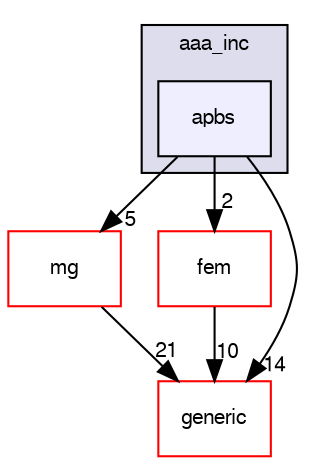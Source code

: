 digraph "src/aaa_inc/apbs/" {
  compound=true
  node [ fontsize="10", fontname="FreeSans"];
  edge [ labelfontsize="10", labelfontname="FreeSans"];
  subgraph clusterdir_17c7ea3365fe63f08b0927394cad93f6 {
    graph [ bgcolor="#ddddee", pencolor="black", label="aaa_inc" fontname="FreeSans", fontsize="10", URL="dir_17c7ea3365fe63f08b0927394cad93f6.html"]
  dir_d402d0aaa89ec1d33e3b6172420e9647 [shape=box, label="apbs", style="filled", fillcolor="#eeeeff", pencolor="black", URL="dir_d402d0aaa89ec1d33e3b6172420e9647.html"];
  }
  dir_1d197ef0d9947f4cc1ac44e7f59e2b57 [shape=box label="mg" fillcolor="white" style="filled" color="red" URL="dir_1d197ef0d9947f4cc1ac44e7f59e2b57.html"];
  dir_325c623946aaadef5114ca9e069898d6 [shape=box label="fem" fillcolor="white" style="filled" color="red" URL="dir_325c623946aaadef5114ca9e069898d6.html"];
  dir_4075b182e53a3873a42d885f4e1e98c4 [shape=box label="generic" fillcolor="white" style="filled" color="red" URL="dir_4075b182e53a3873a42d885f4e1e98c4.html"];
  dir_1d197ef0d9947f4cc1ac44e7f59e2b57->dir_4075b182e53a3873a42d885f4e1e98c4 [headlabel="21", labeldistance=1.5 headhref="dir_000011_000009.html"];
  dir_325c623946aaadef5114ca9e069898d6->dir_4075b182e53a3873a42d885f4e1e98c4 [headlabel="10", labeldistance=1.5 headhref="dir_000007_000009.html"];
  dir_d402d0aaa89ec1d33e3b6172420e9647->dir_1d197ef0d9947f4cc1ac44e7f59e2b57 [headlabel="5", labeldistance=1.5 headhref="dir_000005_000011.html"];
  dir_d402d0aaa89ec1d33e3b6172420e9647->dir_325c623946aaadef5114ca9e069898d6 [headlabel="2", labeldistance=1.5 headhref="dir_000005_000007.html"];
  dir_d402d0aaa89ec1d33e3b6172420e9647->dir_4075b182e53a3873a42d885f4e1e98c4 [headlabel="14", labeldistance=1.5 headhref="dir_000005_000009.html"];
}
